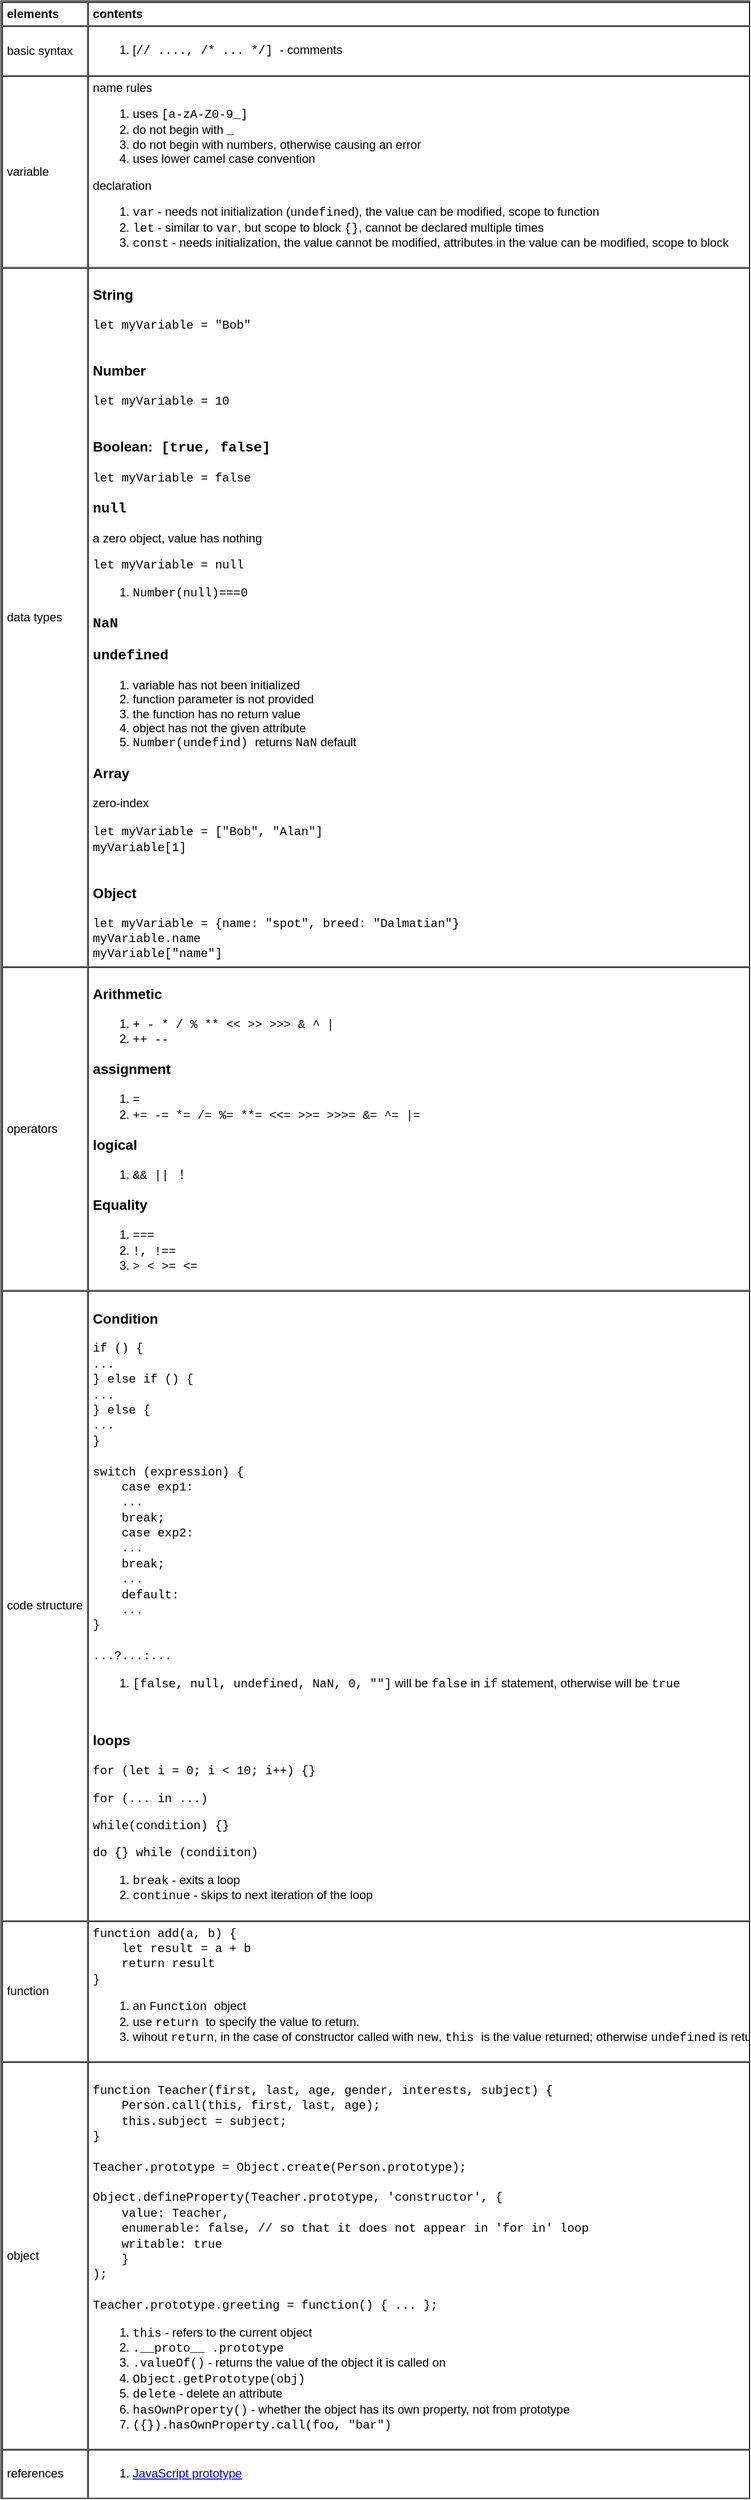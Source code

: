 <mxfile version="13.1.3" pages="4">
    <diagram id="6hGFLwfOUW9BJ-s0fimq" name="js">
        <mxGraphModel dx="586" dy="281" grid="1" gridSize="10" guides="1" tooltips="1" connect="1" arrows="1" fold="1" page="1" pageScale="1" pageWidth="827" pageHeight="1169" math="0" shadow="0">
            <root>
                <mxCell id="0"/>
                <mxCell id="1" parent="0"/>
                <mxCell id="2" value="&lt;table cellpadding=&quot;4&quot; cellspacing=&quot;0&quot; border=&quot;1&quot; style=&quot;font-size: 1em ; width: 100% ; height: 100%&quot;&gt;&lt;tbody&gt;&lt;tr&gt;&lt;th&gt;elements&lt;/th&gt;&lt;th&gt;contents&lt;/th&gt;&lt;/tr&gt;&lt;tr&gt;&lt;td&gt;basic syntax&lt;/td&gt;&lt;td&gt;&lt;ol&gt;&lt;li&gt;[&lt;font face=&quot;Courier New&quot;&gt;// ...., /* ... */] &lt;/font&gt;- comments&lt;/li&gt;&lt;/ol&gt;&lt;/td&gt;&lt;/tr&gt;&lt;tr&gt;&lt;td&gt;variable&lt;br&gt;&lt;/td&gt;&lt;td&gt;&lt;div&gt;name rules&lt;/div&gt;&lt;ol&gt;&lt;li&gt;&lt;span style=&quot;font-size: 1em&quot;&gt;uses&amp;nbsp;&lt;/span&gt;&lt;font face=&quot;Courier New&quot; style=&quot;font-size: 1em&quot;&gt;[a-zA-Z0-9_]&lt;/font&gt;&lt;br&gt;&lt;/li&gt;&lt;li&gt;do not begin with&amp;nbsp;&lt;font face=&quot;Courier New&quot;&gt;_&lt;/font&gt;&amp;nbsp;&lt;/li&gt;&lt;li&gt;do not begin with numbers, otherwise causing an error&lt;/li&gt;&lt;li&gt;uses lower camel case convention&lt;/li&gt;&lt;/ol&gt;&lt;div&gt;declaration&lt;/div&gt;&lt;ol&gt;&lt;li&gt;&lt;font face=&quot;Courier New&quot;&gt;var&lt;/font&gt;&amp;nbsp;- needs not initialization (&lt;font face=&quot;Courier New&quot;&gt;undefined&lt;/font&gt;), the value can be modified, scope to function&lt;/li&gt;&lt;li&gt;&lt;font face=&quot;Courier New&quot;&gt;let&lt;/font&gt;&amp;nbsp;- similar to&amp;nbsp;&lt;font face=&quot;Courier New&quot;&gt;var&lt;/font&gt;, but scope to block&amp;nbsp;&lt;font face=&quot;Courier New&quot;&gt;{}&lt;/font&gt;, cannot be declared multiple times&lt;/li&gt;&lt;li&gt;&lt;font face=&quot;Courier New&quot;&gt;const&lt;/font&gt;&amp;nbsp;- needs initialization, the value cannot be modified, attributes in the value can be modified, scope to block&lt;/li&gt;&lt;/ol&gt;&lt;/td&gt;&lt;/tr&gt;&lt;tr&gt;&lt;td&gt;data types&lt;/td&gt;&lt;td&gt;&lt;h3&gt;String&lt;/h3&gt;&lt;div&gt;&lt;font face=&quot;Courier New&quot;&gt;let myVariable = &quot;Bob&quot;&lt;/font&gt;&lt;/div&gt;&lt;div&gt;&lt;font face=&quot;Courier New&quot;&gt;&lt;br&gt;&lt;/font&gt;&lt;/div&gt;&lt;h3&gt;Number&lt;/h3&gt;&lt;div&gt;&lt;font face=&quot;Courier New&quot;&gt;let myVariable = 10&lt;/font&gt;&lt;/div&gt;&lt;div&gt;&lt;font face=&quot;Courier New&quot;&gt;&lt;br&gt;&lt;/font&gt;&lt;/div&gt;&lt;h3&gt;Boolean:&lt;font face=&quot;Courier New&quot;&gt; [true, false]&lt;/font&gt;&lt;/h3&gt;&lt;div&gt;&lt;font face=&quot;Courier New&quot;&gt;let myVariable = false&lt;/font&gt;&lt;/div&gt;&lt;h3&gt;&lt;font face=&quot;Courier New&quot;&gt;null&lt;/font&gt;&lt;/h3&gt;&lt;div&gt;&lt;div&gt;a zero object, value has nothing&lt;/div&gt;&lt;div&gt;&lt;ol&gt;&lt;/ol&gt;&lt;/div&gt;&lt;/div&gt;&lt;div&gt;&lt;font face=&quot;Courier New&quot;&gt;let myVariable = null&lt;/font&gt;&lt;/div&gt;&lt;div&gt;&lt;ol&gt;&lt;li&gt;&lt;font face=&quot;Courier New&quot;&gt;Number(null)===0&lt;/font&gt;&lt;/li&gt;&lt;/ol&gt;&lt;h3&gt;&lt;font face=&quot;Courier New&quot;&gt;NaN&lt;/font&gt;&lt;/h3&gt;&lt;/div&gt;&lt;h3&gt;&lt;font face=&quot;Courier New&quot;&gt;undefined&lt;/font&gt;&lt;/h3&gt;&lt;div&gt;&lt;ol&gt;&lt;li&gt;variable has not been initialized&lt;/li&gt;&lt;li&gt;function parameter is not provided&lt;/li&gt;&lt;li&gt;the function has no return value&lt;/li&gt;&lt;li&gt;object has not the given attribute&lt;/li&gt;&lt;li&gt;&lt;font face=&quot;Courier New&quot;&gt;Number(undefind) &lt;/font&gt;returns &lt;font face=&quot;Courier New&quot;&gt;NaN&lt;/font&gt; default&lt;/li&gt;&lt;/ol&gt;&lt;/div&gt;&lt;h3&gt;Array&lt;/h3&gt;&lt;div&gt;zero-index&lt;/div&gt;&lt;div&gt;&lt;br&gt;&lt;/div&gt;&lt;div&gt;&lt;font face=&quot;Courier New&quot;&gt;let myVariable = [&quot;Bob&quot;, &quot;Alan&quot;]&lt;/font&gt;&lt;/div&gt;&lt;div&gt;&lt;font face=&quot;Courier New&quot;&gt;myVariable[1]&lt;/font&gt;&lt;/div&gt;&lt;div&gt;&lt;font face=&quot;Courier New&quot;&gt;&lt;br&gt;&lt;/font&gt;&lt;/div&gt;&lt;h3&gt;Object&lt;/h3&gt;&lt;div&gt;&lt;font face=&quot;Courier New&quot;&gt;let myVariable = {name: &quot;spot&quot;, breed: &quot;Dalmatian&quot;}&lt;/font&gt;&lt;/div&gt;&lt;div&gt;&lt;font face=&quot;Courier New&quot;&gt;myVariable.name&lt;/font&gt;&lt;/div&gt;&lt;div&gt;&lt;font face=&quot;Courier New&quot;&gt;myVariable[&quot;name&quot;]&lt;/font&gt;&lt;/div&gt;&lt;/td&gt;&lt;/tr&gt;&lt;tr&gt;&lt;td&gt;operators&lt;/td&gt;&lt;td&gt;&lt;h3&gt;Arithmetic&lt;/h3&gt;&lt;div&gt;&lt;ol&gt;&lt;li&gt;&lt;font face=&quot;Courier New&quot;&gt;+ - * / % ** &amp;lt;&amp;lt; &amp;gt;&amp;gt; &amp;gt;&amp;gt;&amp;gt; &amp;amp; ^ |&lt;/font&gt;&lt;/li&gt;&lt;li&gt;&lt;font face=&quot;Courier New&quot;&gt;++ --&lt;/font&gt;&lt;/li&gt;&lt;/ol&gt;&lt;h3&gt;assignment&lt;/h3&gt;&lt;/div&gt;&lt;div&gt;&lt;ol&gt;&lt;li&gt;&lt;font face=&quot;Courier New&quot;&gt;=&lt;/font&gt;&lt;/li&gt;&lt;li&gt;&lt;font face=&quot;Courier New&quot;&gt;+= -= *= /= %= **= &amp;lt;&amp;lt;= &amp;gt;&amp;gt;= &amp;gt;&amp;gt;&amp;gt;= &amp;amp;= ^= |=&lt;/font&gt;&lt;/li&gt;&lt;/ol&gt;&lt;h3&gt;logical&lt;/h3&gt;&lt;div&gt;&lt;ol&gt;&lt;li&gt;&lt;font face=&quot;Courier New&quot;&gt;&amp;amp;&amp;amp; || ！&lt;/font&gt;&lt;/li&gt;&lt;/ol&gt;&lt;/div&gt;&lt;h3&gt;Equality&lt;/h3&gt;&lt;/div&gt;&lt;div&gt;&lt;ol&gt;&lt;li&gt;&lt;font face=&quot;Courier New&quot;&gt;===&lt;/font&gt;&lt;/li&gt;&lt;li&gt;&lt;font face=&quot;Courier New&quot;&gt;!, !==&amp;nbsp;&lt;/font&gt;&lt;/li&gt;&lt;li&gt;&lt;font face=&quot;Courier New&quot;&gt;&amp;gt; &amp;lt; &amp;gt;= &amp;lt;=&lt;/font&gt;&lt;/li&gt;&lt;/ol&gt;&lt;/div&gt;&lt;/td&gt;&lt;/tr&gt;&lt;tr&gt;&lt;td&gt;code structure&lt;/td&gt;&lt;td&gt;&lt;h3&gt;Condition&lt;/h3&gt;&lt;div&gt;&lt;font face=&quot;Courier New&quot;&gt;if () {&lt;/font&gt;&lt;/div&gt;&lt;div&gt;&lt;font face=&quot;Courier New&quot;&gt;...&lt;/font&gt;&lt;/div&gt;&lt;div&gt;&lt;font face=&quot;Courier New&quot;&gt;} else if () {&lt;/font&gt;&lt;/div&gt;&lt;div&gt;&lt;font face=&quot;Courier New&quot;&gt;...&lt;/font&gt;&lt;/div&gt;&lt;div&gt;&lt;font face=&quot;Courier New&quot;&gt;} else {&lt;/font&gt;&lt;/div&gt;&lt;div&gt;&lt;font face=&quot;Courier New&quot;&gt;...&lt;/font&gt;&lt;/div&gt;&lt;div&gt;&lt;font face=&quot;Courier New&quot;&gt;}&lt;/font&gt;&lt;/div&gt;&lt;div&gt;&lt;font face=&quot;Courier New&quot;&gt;&lt;br&gt;&lt;/font&gt;&lt;/div&gt;&lt;div&gt;&lt;font face=&quot;Courier New&quot;&gt;switch (expression) {&lt;/font&gt;&lt;/div&gt;&lt;div&gt;&lt;span style=&quot;font-family: &amp;#34;courier new&amp;#34; ; font-size: 1em&quot;&gt;&amp;nbsp; &amp;nbsp; case exp1:&lt;/span&gt;&lt;/div&gt;&lt;div&gt;&lt;span style=&quot;font-family: &amp;#34;courier new&amp;#34; ; font-size: 1em&quot;&gt;&amp;nbsp; &amp;nbsp; ...&lt;/span&gt;&lt;/div&gt;&lt;div&gt;&lt;span style=&quot;font-family: &amp;#34;courier new&amp;#34; ; font-size: 1em&quot;&gt;&amp;nbsp; &amp;nbsp; break;&lt;/span&gt;&lt;/div&gt;&lt;div&gt;&lt;span style=&quot;font-family: &amp;#34;courier new&amp;#34; ; font-size: 1em&quot;&gt;&amp;nbsp; &amp;nbsp; case exp2:&lt;/span&gt;&lt;/div&gt;&lt;div&gt;&lt;span style=&quot;font-family: &amp;#34;courier new&amp;#34; ; font-size: 1em&quot;&gt;&amp;nbsp; &amp;nbsp; ...&lt;/span&gt;&lt;/div&gt;&lt;div&gt;&lt;span style=&quot;font-family: &amp;#34;courier new&amp;#34; ; font-size: 1em&quot;&gt;&amp;nbsp; &amp;nbsp; break;&lt;/span&gt;&lt;/div&gt;&lt;div&gt;&lt;span style=&quot;font-family: &amp;#34;courier new&amp;#34; ; font-size: 1em&quot;&gt;&amp;nbsp; &amp;nbsp; ...&lt;/span&gt;&lt;/div&gt;&lt;div&gt;&lt;span style=&quot;font-family: &amp;#34;courier new&amp;#34; ; font-size: 1em&quot;&gt;&amp;nbsp; &amp;nbsp; default:&lt;/span&gt;&lt;/div&gt;&lt;div&gt;&lt;span style=&quot;font-family: &amp;#34;courier new&amp;#34; ; font-size: 1em&quot;&gt;&amp;nbsp; &amp;nbsp; ...&lt;/span&gt;&lt;span style=&quot;font-family: &amp;#34;courier new&amp;#34; ; font-size: 1em&quot;&gt;&amp;nbsp;&lt;/span&gt;&lt;/div&gt;&lt;div&gt;&lt;font face=&quot;Courier New&quot;&gt;}&lt;/font&gt;&lt;/div&gt;&lt;div&gt;&lt;font face=&quot;Courier New&quot;&gt;&lt;br&gt;&lt;/font&gt;&lt;/div&gt;&lt;div&gt;&lt;font face=&quot;Courier New&quot;&gt;...?...:...&lt;/font&gt;&lt;/div&gt;&lt;div&gt;&lt;ol&gt;&lt;li&gt;&lt;font face=&quot;Courier New&quot;&gt;[false, null, undefined, NaN, 0, &quot;&quot;]&lt;/font&gt;&amp;nbsp;will be&amp;nbsp;&lt;font face=&quot;Courier New&quot;&gt;false&lt;/font&gt;&amp;nbsp;in&amp;nbsp;&lt;font face=&quot;Courier New&quot;&gt;if&lt;/font&gt;&amp;nbsp;statement, otherwise will be &lt;font face=&quot;Courier New&quot;&gt;true&lt;/font&gt;&lt;/li&gt;&lt;/ol&gt;&lt;/div&gt;&lt;div&gt;&lt;font face=&quot;Courier New&quot;&gt;&lt;br&gt;&lt;/font&gt;&lt;/div&gt;&lt;h3&gt;loops&lt;/h3&gt;&lt;p&gt;&lt;font face=&quot;Courier New&quot;&gt;for (let i = 0; i &amp;lt; 10; i++) {}&lt;/font&gt;&lt;/p&gt;&lt;p&gt;&lt;font face=&quot;Courier New&quot;&gt;for (... in ...)&lt;/font&gt;&lt;/p&gt;&lt;p&gt;&lt;font face=&quot;Courier New&quot;&gt;while(condition) {}&lt;/font&gt;&lt;/p&gt;&lt;p&gt;&lt;font face=&quot;Courier New&quot;&gt;do {} while (condiiton)&lt;/font&gt;&lt;/p&gt;&lt;p&gt;&lt;/p&gt;&lt;ol&gt;&lt;li&gt;&lt;font face=&quot;Courier New&quot;&gt;break&lt;/font&gt;&amp;nbsp;- exits a loop&lt;/li&gt;&lt;li&gt;&lt;font face=&quot;Courier New&quot;&gt;continue&lt;/font&gt; - skips to next iteration of the loop&lt;/li&gt;&lt;/ol&gt;&lt;p&gt;&lt;/p&gt;&lt;/td&gt;&lt;/tr&gt;&lt;tr&gt;&lt;td&gt;function&lt;/td&gt;&lt;td&gt;&lt;div&gt;&lt;font face=&quot;Courier New&quot;&gt;function add(a, b) {&lt;/font&gt;&lt;/div&gt;&lt;div&gt;&lt;font face=&quot;Courier New&quot;&gt;&amp;nbsp; &amp;nbsp; let result = a + b&lt;/font&gt;&lt;/div&gt;&lt;div&gt;&lt;font face=&quot;Courier New&quot;&gt;&amp;nbsp; &amp;nbsp; return result&lt;/font&gt;&lt;/div&gt;&lt;div&gt;&lt;font face=&quot;Courier New&quot;&gt;}&lt;/font&gt;&lt;/div&gt;&lt;div&gt;&lt;ol&gt;&lt;li&gt;an &lt;font face=&quot;Courier New&quot;&gt;Function &lt;/font&gt;object&lt;/li&gt;&lt;li&gt;use &lt;font face=&quot;Courier New&quot;&gt;return &lt;/font&gt;to specify the value to return.&amp;nbsp;&lt;/li&gt;&lt;li&gt;wihout &lt;font face=&quot;Courier New&quot;&gt;return&lt;/font&gt;, in the case of constructor called with &lt;font face=&quot;Courier New&quot;&gt;new&lt;/font&gt;, &lt;font face=&quot;Courier New&quot;&gt;this &lt;/font&gt;is the value returned; otherwise &lt;font face=&quot;Courier New&quot;&gt;undefined&lt;/font&gt; is returned&lt;/li&gt;&lt;/ol&gt;&lt;/div&gt;&lt;/td&gt;&lt;/tr&gt;&lt;tr&gt;&lt;td&gt;object&lt;/td&gt;&lt;td&gt;&lt;div&gt;&lt;font face=&quot;Courier New&quot;&gt;&lt;br&gt;&lt;/font&gt;&lt;/div&gt;&lt;div&gt;&lt;font face=&quot;Courier New&quot;&gt;function Teacher(first, last, age, gender, interests, subject) {&amp;nbsp;&lt;/font&gt;&lt;/div&gt;&lt;div&gt;&lt;font face=&quot;Courier New&quot;&gt;&amp;nbsp; &amp;nbsp; Person.call(this, first, last, age);&amp;nbsp;&lt;/font&gt;&lt;/div&gt;&lt;div&gt;&lt;font face=&quot;Courier New&quot;&gt;&amp;nbsp; &amp;nbsp; this.subject = subject;&lt;/font&gt;&lt;/div&gt;&lt;div&gt;&lt;font face=&quot;Courier New&quot;&gt;}&lt;br&gt;&lt;/font&gt;&lt;/div&gt;&lt;div&gt;&lt;font face=&quot;Courier New&quot;&gt;&lt;br&gt;&lt;/font&gt;&lt;/div&gt;&lt;div&gt;&lt;font face=&quot;Courier New&quot;&gt;Teacher.prototype = Object.create(Person.prototype);&lt;br&gt;&lt;/font&gt;&lt;/div&gt;&lt;div&gt;&lt;font face=&quot;Courier New&quot;&gt;&lt;br&gt;&lt;/font&gt;&lt;/div&gt;&lt;div&gt;&lt;font face=&quot;Courier New&quot;&gt;Object.defineProperty(Teacher.prototype, 'constructor', {&amp;nbsp;&lt;/font&gt;&lt;/div&gt;&lt;div&gt;&lt;font face=&quot;Courier New&quot;&gt;&amp;nbsp; &amp;nbsp; value: Teacher,&amp;nbsp;&lt;/font&gt;&lt;/div&gt;&lt;div&gt;&lt;font face=&quot;Courier New&quot;&gt;&amp;nbsp; &amp;nbsp; enumerable: false, // so that it does not appear in 'for in' loop&amp;nbsp;&lt;/font&gt;&lt;/div&gt;&lt;div&gt;&lt;font face=&quot;Courier New&quot;&gt;&amp;nbsp; &amp;nbsp; writable: true&lt;/font&gt;&lt;/div&gt;&lt;div&gt;&lt;font face=&quot;Courier New&quot;&gt;&amp;nbsp; &amp;nbsp; }&lt;/font&gt;&lt;/div&gt;&lt;div&gt;&lt;font face=&quot;Courier New&quot;&gt;);&lt;/font&gt;&lt;/div&gt;&lt;div&gt;&lt;font face=&quot;Courier New&quot;&gt;&lt;br&gt;&lt;/font&gt;&lt;/div&gt;&lt;div&gt;&lt;font face=&quot;Courier New&quot;&gt;Teacher.prototype.greeting = function() { ... };&lt;/font&gt;&lt;/div&gt;&lt;ol&gt;&lt;li&gt;&lt;font face=&quot;Courier New&quot;&gt;this&lt;/font&gt; - refers to the current object&lt;/li&gt;&lt;li&gt;&lt;font face=&quot;Courier New&quot;&gt;.__proto__ .prototype&lt;/font&gt;&lt;/li&gt;&lt;li&gt;&lt;font face=&quot;Courier New&quot;&gt;.valueOf()&lt;/font&gt; - returns the value of the object it is called on&lt;/li&gt;&lt;li&gt;&lt;font face=&quot;Courier New&quot;&gt;Object.getPrototype(obj)&lt;/font&gt;&lt;/li&gt;&lt;li&gt;&lt;font face=&quot;Courier New&quot; style=&quot;font-size: 1em&quot;&gt;delete&lt;/font&gt;&lt;span style=&quot;font-size: 1em&quot;&gt; - delete an attribute&lt;/span&gt;&lt;br&gt;&lt;/li&gt;&lt;li&gt;&lt;font face=&quot;Courier New&quot;&gt;hasOwnProperty()&lt;/font&gt; - whether the object has its own property, not from prototype&lt;/li&gt;&lt;li&gt;&lt;font face=&quot;Courier New&quot;&gt;({}).hasOwnProperty.call(foo, &quot;bar&quot;)&lt;/font&gt;&lt;/li&gt;&lt;/ol&gt;&lt;/td&gt;&lt;/tr&gt;&lt;tr&gt;&lt;td&gt;references&lt;/td&gt;&lt;td&gt;&lt;ol&gt;&lt;li&gt;&lt;a href=&quot;https://www.cnblogs.com/dolphinX/p/3286177.html&quot;&gt;JavaScript prototype&lt;/a&gt;&lt;/li&gt;&lt;/ol&gt;&lt;/td&gt;&lt;/tr&gt;&lt;/tbody&gt;&lt;/table&gt; " style="verticalAlign=top;align=left;overflow=fill;fontSize=12;fontFamily=Helvetica;html=1;direction=east;" parent="1" vertex="1">
                    <mxGeometry x="40" y="40" width="750" height="2500" as="geometry"/>
                </mxCell>
            </root>
        </mxGraphModel>
    </diagram>
    <diagram id="YFSBhD1c6gRIGBOLDZ6X" name="dom">
        <mxGraphModel dx="586" dy="281" grid="1" gridSize="10" guides="1" tooltips="1" connect="1" arrows="1" fold="1" page="1" pageScale="1" pageWidth="827" pageHeight="1169" math="0" shadow="0">
            <root>
                <mxCell id="4oVJ2jPfcC8YTxhrl8wm-0"/>
                <mxCell id="4oVJ2jPfcC8YTxhrl8wm-1" parent="4oVJ2jPfcC8YTxhrl8wm-0"/>
                <mxCell id="4oVJ2jPfcC8YTxhrl8wm-2" value="&lt;table cellpadding=&quot;4&quot; cellspacing=&quot;0&quot; border=&quot;1&quot; style=&quot;font-size: 1em ; width: 100% ; height: 100%&quot;&gt;&lt;tbody&gt;&lt;tr&gt;&lt;th&gt;elements&lt;/th&gt;&lt;th&gt;contents&lt;/th&gt;&lt;/tr&gt;&lt;tr&gt;&lt;td&gt;events&lt;/td&gt;&lt;td&gt;&lt;div&gt;types&lt;/div&gt;&lt;ol&gt;&lt;li&gt;&lt;font face=&quot;Courier New&quot;&gt;DOMContentLoaded&lt;/font&gt;&lt;/li&gt;&lt;li&gt;&lt;font face=&quot;Courier New&quot;&gt;click&lt;/font&gt;&lt;/li&gt;&lt;li&gt;&lt;font face=&quot;Courier New&quot;&gt;change&lt;/font&gt;&lt;/li&gt;&lt;/ol&gt;&lt;h3&gt;process&lt;/h3&gt;&lt;ol&gt;&lt;li&gt;&lt;font face=&quot;Courier New&quot;&gt;elm.addEventListener(&quot;click&quot;, function)&lt;/font&gt;&amp;nbsp;- different functions can add to the same event&lt;/li&gt;&lt;li&gt;&lt;font face=&quot;Courier New&quot;&gt;elm.removeEventListener()&lt;/font&gt;&lt;/li&gt;&lt;li&gt;&lt;font face=&quot;Courier New&quot;&gt;elm.onclick = function() {}&lt;/font&gt;&lt;/li&gt;&lt;li&gt;&lt;font face=&quot;Courier New&quot;&gt;elm.ondblclick&lt;/font&gt;&lt;/li&gt;&lt;li&gt;&lt;font face=&quot;Courier New&quot;&gt;elm.onchange&lt;/font&gt;&lt;/li&gt;&lt;li&gt;&lt;font face=&quot;Courier New&quot;&gt;elm.onfocus elm.onblur&lt;/font&gt;&lt;/li&gt;&lt;li&gt;&lt;font face=&quot;Courier New&quot;&gt;elm.onmouseover elm.onmouseout&lt;/font&gt;&lt;/li&gt;&lt;li&gt;&lt;font face=&quot;Courier New&quot;&gt;elm.onsubmit&lt;/font&gt;&lt;/li&gt;&lt;li&gt;&lt;font face=&quot;Courier New&quot;&gt;window.onkeypress window.onkeydown window.onkeyup&lt;/font&gt;&lt;/li&gt;&lt;/ol&gt;&lt;h3&gt;event object&lt;/h3&gt;&lt;div&gt;&lt;ol&gt;&lt;li&gt;&lt;font face=&quot;Courier New&quot;&gt;e.target.nodeName&lt;/font&gt;&lt;/li&gt;&lt;li&gt;&lt;font face=&quot;Courier New&quot;&gt;e.target.style.backgroundColor = &quot;black&quot;&lt;/font&gt;&lt;/li&gt;&lt;li&gt;&lt;font face=&quot;Courier New&quot;&gt;e.preventDefault()&lt;/font&gt;&lt;/li&gt;&lt;li&gt;&lt;font face=&quot;Courier New&quot;&gt;e.stopPropagation()&lt;/font&gt; - stops event bubbling further&lt;/li&gt;&lt;/ol&gt;&lt;/div&gt;&lt;/td&gt;&lt;/tr&gt;&lt;tr&gt;&lt;td&gt;selectors&lt;/td&gt;&lt;td&gt;&lt;ol&gt;&lt;li&gt;&lt;font face=&quot;Courier New&quot;&gt;document.querySelector(&quot;p&quot;)&lt;/font&gt;&lt;/li&gt;&lt;li&gt;&lt;font face=&quot;Courier New&quot;&gt;document.querySelectorAll(&quot;P&quot;)&lt;/font&gt;&lt;/li&gt;&lt;li&gt;&lt;font face=&quot;Courier New&quot;&gt;document.createElement(&quot;p&quot;)&lt;/font&gt;&lt;/li&gt;&lt;li&gt;&lt;font face=&quot;Courier New&quot;&gt;document.body.appendChild(para)&lt;/font&gt;&lt;/li&gt;&lt;li&gt;&lt;font face=&quot;Courier New&quot;&gt;document.body.removeChild(para)&lt;/font&gt;&lt;/li&gt;&lt;li&gt;&lt;font face=&quot;Courier New&quot;&gt;resetButton.parentNode.removeChild(resetButton)&lt;/font&gt;&lt;/li&gt;&lt;li&gt;&lt;font face=&quot;Courier New&quot;&gt;ele.children&lt;/font&gt;&lt;/li&gt;&lt;li&gt;&lt;font face=&quot;Courier New&quot;&gt;ele.setAttribute(&quot;class&quot;, &quot;message&quot;)&lt;/font&gt;&lt;/li&gt;&lt;/ol&gt;&lt;/td&gt;&lt;/tr&gt;&lt;tr&gt;&lt;td&gt;styles&lt;/td&gt;&lt;td&gt;&lt;h3&gt;&lt;font face=&quot;Courier New&quot;&gt;elm.style&lt;/font&gt;&lt;/h3&gt;&lt;ol&gt;&lt;li&gt;&lt;font face=&quot;Courier New&quot;&gt;.backgroundColor = &quot;red&quot;&lt;/font&gt;&lt;/li&gt;&lt;li&gt;&lt;font face=&quot;Courier New&quot;&gt;.fontSize = &quot;200%&quot;&lt;/font&gt;&lt;/li&gt;&lt;li&gt;&lt;font face=&quot;Courier New&quot;&gt;.padding = &quot;10px&quot;&lt;/font&gt;&lt;/li&gt;&lt;li&gt;&lt;font face=&quot;Courier New&quot;&gt;.boxShadow = &quot;3px 3px 6px solid&quot;&lt;/font&gt;&lt;/li&gt;&lt;li&gt;&lt;font face=&quot;Courier New&quot;&gt;.backgroundImage = &quot;url(icons/warning.png)&quot;&lt;/font&gt;&lt;/li&gt;&lt;/ol&gt;&lt;/td&gt;&lt;/tr&gt;&lt;tr&gt;&lt;td&gt;elements&lt;/td&gt;&lt;td&gt;&lt;h3&gt;common&lt;/h3&gt;&lt;div&gt;&lt;ol&gt;&lt;li&gt;&lt;font face=&quot;Courier New&quot;&gt;.nodeName&lt;/font&gt;&lt;/li&gt;&lt;li&gt;&lt;font face=&quot;Courier New&quot;&gt;.match()&lt;/font&gt;&lt;/li&gt;&lt;/ol&gt;&lt;/div&gt;&lt;h3&gt;p&lt;/h3&gt;&lt;div&gt;&lt;ol&gt;&lt;li&gt;&lt;font face=&quot;Courier New&quot;&gt;.textContent&amp;nbsp;= &quot;start it&quot;&lt;/font&gt;&lt;/li&gt;&lt;/ol&gt;&lt;h3&gt;input&lt;/h3&gt;&lt;/div&gt;&lt;div&gt;&lt;ol&gt;&lt;li&gt;.&lt;font face=&quot;Courier New&quot;&gt;value = &quot;10&quot;&lt;/font&gt;&lt;/li&gt;&lt;li&gt;&lt;font face=&quot;Courier New&quot;&gt;.focus()&lt;/font&gt;&lt;/li&gt;&lt;li&gt;&lt;font face=&quot;Courier New&quot;&gt;.disable = [true, false]&lt;/font&gt;&lt;/li&gt;&lt;/ol&gt;&lt;h3&gt;button&lt;/h3&gt;&lt;/div&gt;&lt;div&gt;&lt;ol&gt;&lt;li&gt;&lt;font face=&quot;Courier New&quot;&gt;.textContent = &quot;start it&quot;&lt;/font&gt;&lt;/li&gt;&lt;/ol&gt;&lt;h3&gt;&lt;font face=&quot;Courier New&quot;&gt;select&lt;/font&gt;&lt;/h3&gt;&lt;/div&gt;&lt;div&gt;&lt;ol&gt;&lt;li&gt;&lt;font face=&quot;Courier New&quot;&gt;.value&lt;/font&gt;&lt;/li&gt;&lt;/ol&gt;&lt;/div&gt;&lt;/td&gt;&lt;/tr&gt;&lt;/tbody&gt;&lt;/table&gt; " style="verticalAlign=top;align=left;overflow=fill;fontSize=12;fontFamily=Helvetica;html=1" parent="4oVJ2jPfcC8YTxhrl8wm-1" vertex="1">
                    <mxGeometry x="60" y="20" width="660" height="1100" as="geometry"/>
                </mxCell>
            </root>
        </mxGraphModel>
    </diagram>
    <diagram id="rt1lfJEE36ipyyCqshli" name="functions">
        <mxGraphModel dx="586" dy="281" grid="1" gridSize="10" guides="1" tooltips="1" connect="1" arrows="1" fold="1" page="1" pageScale="1" pageWidth="827" pageHeight="1169" math="0" shadow="0">
            <root>
                <mxCell id="SWn90zi9a3kocgYQo1h2-0"/>
                <mxCell id="SWn90zi9a3kocgYQo1h2-1" parent="SWn90zi9a3kocgYQo1h2-0"/>
                <mxCell id="xbX7jffbiCC9bvGHFV1L-0" value="&lt;table cellpadding=&quot;4&quot; cellspacing=&quot;0&quot; border=&quot;1&quot; style=&quot;font-size: 1em ; width: 100% ; height: 100%&quot;&gt;&lt;tbody&gt;&lt;tr&gt;&lt;th&gt;module&lt;/th&gt;&lt;th&gt;contents&lt;/th&gt;&lt;/tr&gt;&lt;tr&gt;&lt;td&gt;builtin window&lt;/td&gt;&lt;td&gt;&lt;ol&gt;&lt;li&gt;&lt;font face=&quot;Courier New&quot;&gt;prompt()&lt;/font&gt;&lt;/li&gt;&lt;li&gt;&lt;font face=&quot;Courier New&quot;&gt;alert()&lt;/font&gt;&lt;/li&gt;&lt;li&gt;&lt;font face=&quot;Courier New&quot;&gt;console.log()&lt;/font&gt;&lt;/li&gt;&lt;li&gt;&lt;font face=&quot;Courier New&quot;&gt;Number()&lt;/font&gt;&lt;/li&gt;&lt;li&gt;&lt;font face=&quot;Courier New&quot;&gt;typeof typeof()&lt;/font&gt;&lt;/li&gt;&lt;/ol&gt;&lt;/td&gt;&lt;/tr&gt;&lt;tr&gt;&lt;td&gt;Math&lt;/td&gt;&lt;td&gt;&lt;div&gt;&lt;font face=&quot;Courier New&quot;&gt;Number&lt;/font&gt;&amp;nbsp;object&lt;/div&gt;&lt;div&gt;&lt;ol&gt;&lt;li&gt;&lt;font face=&quot;Courier New&quot;&gt;.toFixed()&lt;/font&gt;&lt;/li&gt;&lt;li&gt;&lt;font face=&quot;Courier New&quot;&gt;.toString()&lt;/font&gt;&lt;/li&gt;&lt;/ol&gt;&lt;/div&gt;&lt;h3&gt;&lt;font face=&quot;Courier New&quot;&gt;Math &lt;/font&gt;module&lt;/h3&gt;&lt;ol&gt;&lt;li&gt;&lt;font face=&quot;Courier New&quot;&gt;Math.random()&lt;/font&gt;&lt;/li&gt;&lt;li&gt;&lt;font face=&quot;Courier New&quot;&gt;Math.floor()&lt;/font&gt;&lt;/li&gt;&lt;li&gt;&lt;font face=&quot;Courier New&quot;&gt;Math.pow()&lt;/font&gt;&lt;/li&gt;&lt;/ol&gt;&lt;/td&gt;&lt;/tr&gt;&lt;tr&gt;&lt;td&gt;string&lt;/td&gt;&lt;td&gt;&lt;ol&gt;&lt;li&gt;&lt;font face=&quot;Courier New&quot;&gt;+&lt;/font&gt;&amp;nbsp;joins strings&lt;/li&gt;&lt;li&gt;&lt;font face=&quot;Courier New&quot;&gt;`hello, ${name}`&lt;/font&gt; - template literals, &lt;font face=&quot;Courier New&quot;&gt;`&lt;/font&gt; instead of &lt;font face=&quot;Courier New&quot;&gt;'&lt;/font&gt; or &lt;font face=&quot;Courier New&quot;&gt;&quot;&lt;/font&gt;&lt;/li&gt;&lt;/ol&gt;&lt;div&gt;&lt;font face=&quot;Courier New&quot;&gt;String &lt;/font&gt;object&lt;/div&gt;&lt;div&gt;&lt;ol&gt;&lt;li&gt;&lt;font face=&quot;Courier New&quot;&gt;.length&lt;/font&gt;&lt;/li&gt;&lt;li&gt;&lt;font face=&quot;Courier New&quot;&gt;str[i]&lt;/font&gt;&lt;/li&gt;&lt;li&gt;&lt;font face=&quot;Courier New&quot;&gt;.indexOf()&lt;/font&gt;&amp;nbsp;- return -1 when not found&lt;/li&gt;&lt;li&gt;.slice()&lt;/li&gt;&lt;li&gt;.toLowerCase()&lt;/li&gt;&lt;li&gt;.toUpperCase()&lt;/li&gt;&lt;li&gt;.replace()&lt;/li&gt;&lt;li&gt;.split()&lt;/li&gt;&lt;/ol&gt;&lt;/div&gt;&lt;/td&gt;&lt;/tr&gt;&lt;tr&gt;&lt;td&gt;array&lt;/td&gt;&lt;td&gt;&lt;ol&gt;&lt;li&gt;&lt;font face=&quot;Courier New&quot;&gt;.join()&lt;/font&gt;&lt;/li&gt;&lt;li&gt;&lt;font face=&quot;Courier New&quot;&gt;.push() .pop()&lt;/font&gt;&amp;nbsp;- add or remove an item at the end of an array&lt;/li&gt;&lt;li&gt;&lt;font face=&quot;Courier New&quot;&gt;.unshift() .shift()&lt;/font&gt;&amp;nbsp;- work like &lt;font face=&quot;Courier New&quot;&gt;.push()&lt;/font&gt; and &lt;font face=&quot;Courier New&quot;&gt;.pop()&lt;/font&gt;, but on the beginning of the array&lt;/li&gt;&lt;li&gt;.forEach(func)&lt;/li&gt;&lt;/ol&gt;&lt;/td&gt;&lt;/tr&gt;&lt;/tbody&gt;&lt;/table&gt; " style="verticalAlign=top;align=left;overflow=fill;fontSize=12;fontFamily=Helvetica;html=1" parent="SWn90zi9a3kocgYQo1h2-1" vertex="1">
                    <mxGeometry x="60" y="20" width="660" height="630" as="geometry"/>
                </mxCell>
            </root>
        </mxGraphModel>
    </diagram>
    <diagram id="LOPr6Wz4epNmuGnSPJm5" name="repr">
        <mxGraphModel dx="586" dy="281" grid="1" gridSize="10" guides="1" tooltips="1" connect="1" arrows="1" fold="1" page="1" pageScale="1" pageWidth="827" pageHeight="1169" math="0" shadow="0">
            <root>
                <mxCell id="LzncVpq5FFnkI2JRLF4--0"/>
                <mxCell id="LzncVpq5FFnkI2JRLF4--1" parent="LzncVpq5FFnkI2JRLF4--0"/>
                <mxCell id="LzncVpq5FFnkI2JRLF4--3" value="&lt;table cellpadding=&quot;4&quot; cellspacing=&quot;0&quot; border=&quot;1&quot; style=&quot;font-size: 1em ; width: 100% ; height: 100%&quot;&gt;&lt;tbody&gt;&lt;tr&gt;&lt;th&gt;types&lt;/th&gt;&lt;th&gt;content&lt;/th&gt;&lt;/tr&gt;&lt;tr&gt;&lt;td&gt;string&lt;/td&gt;&lt;td&gt;&lt;ol&gt;&lt;li&gt;&lt;font face=&quot;Courier New&quot;&gt;\'&lt;/font&gt;&lt;/li&gt;&lt;li&gt;&lt;font face=&quot;Courier New&quot;&gt;\&quot;&lt;/font&gt;&lt;/li&gt;&lt;li&gt;&lt;font face=&quot;Courier New&quot;&gt;\\&lt;/font&gt;&lt;/li&gt;&lt;li&gt;&lt;font face=&quot;Courier New&quot;&gt;\b&lt;/font&gt;&lt;/li&gt;&lt;li&gt;&lt;font face=&quot;Courier New&quot;&gt;\t&lt;/font&gt;&lt;/li&gt;&lt;li&gt;&lt;font face=&quot;Courier New&quot;&gt;\n&lt;/font&gt;&lt;/li&gt;&lt;li&gt;&lt;font face=&quot;Courier New&quot;&gt;\v&lt;/font&gt;&lt;/li&gt;&lt;li&gt;&lt;font face=&quot;Courier New&quot;&gt;\f&lt;/font&gt;&lt;/li&gt;&lt;li&gt;&lt;font face=&quot;Courier New&quot;&gt;\r&lt;/font&gt;&lt;/li&gt;&lt;li&gt;&lt;font face=&quot;Courier New&quot;&gt;\xXX&lt;/font&gt;&lt;/li&gt;&lt;li&gt;&lt;font face=&quot;Courier New&quot;&gt;\uXXXX&lt;/font&gt;&lt;/li&gt;&lt;/ol&gt;&lt;/td&gt;&lt;/tr&gt;&lt;/tbody&gt;&lt;/table&gt; " style="verticalAlign=top;align=left;overflow=fill;fontSize=12;fontFamily=Helvetica;html=1" parent="LzncVpq5FFnkI2JRLF4--1" vertex="1">
                    <mxGeometry x="20" y="80" width="180" height="230" as="geometry"/>
                </mxCell>
            </root>
        </mxGraphModel>
    </diagram>
</mxfile>